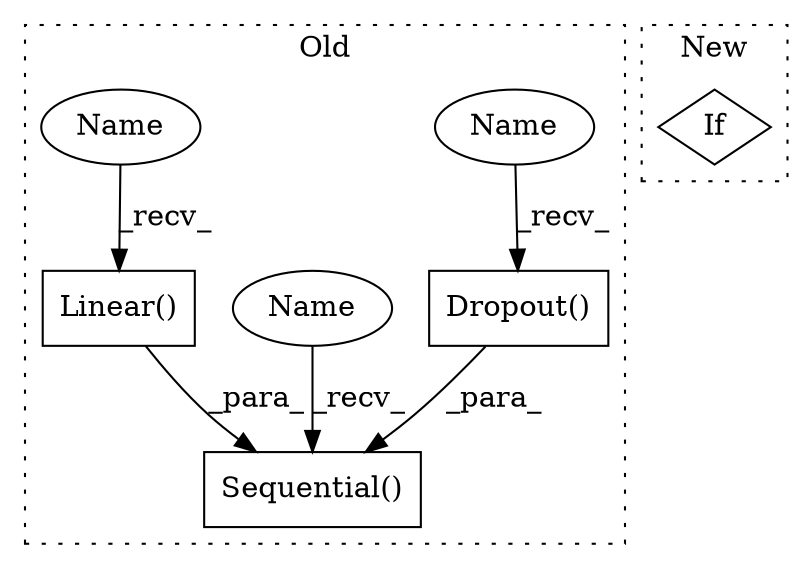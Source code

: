 digraph G {
subgraph cluster0 {
1 [label="Dropout()" a="75" s="1071" l="12" shape="box"];
3 [label="Sequential()" a="75" s="935,1246" l="27,11" shape="box"];
4 [label="Linear()" a="75" s="988,1029" l="10,1" shape="box"];
5 [label="Name" a="87" s="1071" l="2" shape="ellipse"];
6 [label="Name" a="87" s="935" l="2" shape="ellipse"];
7 [label="Name" a="87" s="988" l="2" shape="ellipse"];
label = "Old";
style="dotted";
}
subgraph cluster1 {
2 [label="If" a="96" s="1561,1585" l="0,18" shape="diamond"];
label = "New";
style="dotted";
}
1 -> 3 [label="_para_"];
4 -> 3 [label="_para_"];
5 -> 1 [label="_recv_"];
6 -> 3 [label="_recv_"];
7 -> 4 [label="_recv_"];
}